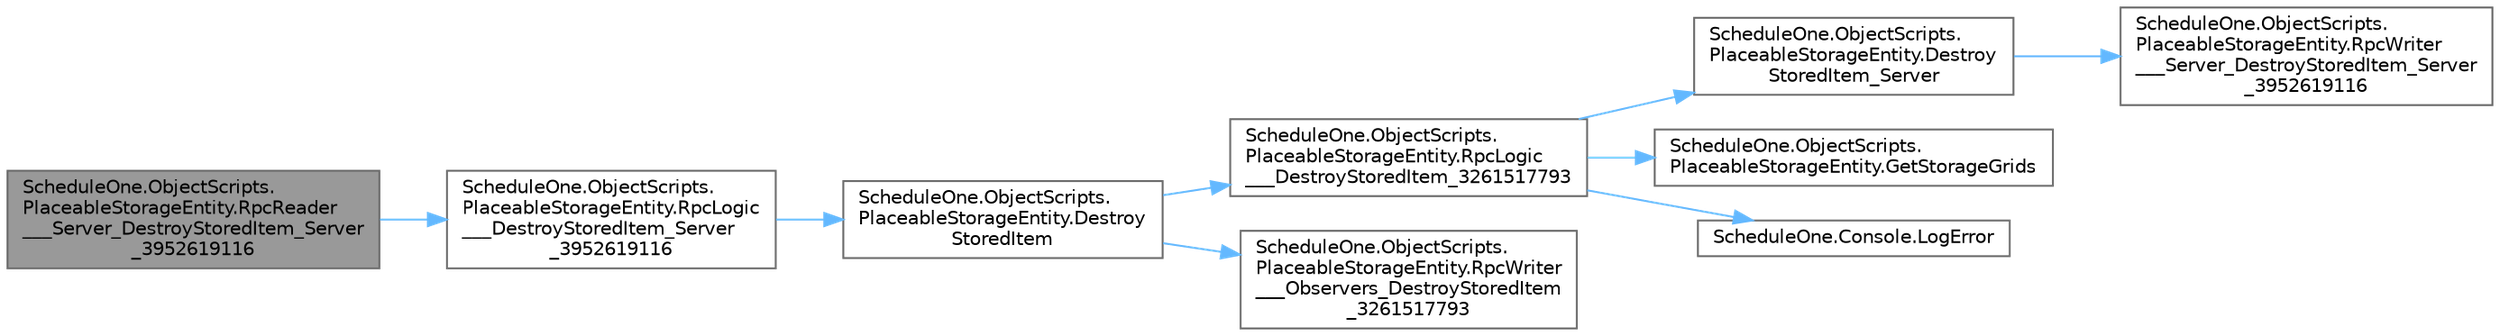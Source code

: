 digraph "ScheduleOne.ObjectScripts.PlaceableStorageEntity.RpcReader___Server_DestroyStoredItem_Server_3952619116"
{
 // LATEX_PDF_SIZE
  bgcolor="transparent";
  edge [fontname=Helvetica,fontsize=10,labelfontname=Helvetica,labelfontsize=10];
  node [fontname=Helvetica,fontsize=10,shape=box,height=0.2,width=0.4];
  rankdir="LR";
  Node1 [id="Node000001",label="ScheduleOne.ObjectScripts.\lPlaceableStorageEntity.RpcReader\l___Server_DestroyStoredItem_Server\l_3952619116",height=0.2,width=0.4,color="gray40", fillcolor="grey60", style="filled", fontcolor="black",tooltip=" "];
  Node1 -> Node2 [id="edge1_Node000001_Node000002",color="steelblue1",style="solid",tooltip=" "];
  Node2 [id="Node000002",label="ScheduleOne.ObjectScripts.\lPlaceableStorageEntity.RpcLogic\l___DestroyStoredItem_Server\l_3952619116",height=0.2,width=0.4,color="grey40", fillcolor="white", style="filled",URL="$class_schedule_one_1_1_object_scripts_1_1_placeable_storage_entity.html#a6f26a70421d784efcab4ea986b892a5b",tooltip=" "];
  Node2 -> Node3 [id="edge2_Node000002_Node000003",color="steelblue1",style="solid",tooltip=" "];
  Node3 [id="Node000003",label="ScheduleOne.ObjectScripts.\lPlaceableStorageEntity.Destroy\lStoredItem",height=0.2,width=0.4,color="grey40", fillcolor="white", style="filled",URL="$class_schedule_one_1_1_object_scripts_1_1_placeable_storage_entity.html#ac29bce0bf77756aa1ae9a6cbbfb8698a",tooltip=" "];
  Node3 -> Node4 [id="edge3_Node000003_Node000004",color="steelblue1",style="solid",tooltip=" "];
  Node4 [id="Node000004",label="ScheduleOne.ObjectScripts.\lPlaceableStorageEntity.RpcLogic\l___DestroyStoredItem_3261517793",height=0.2,width=0.4,color="grey40", fillcolor="white", style="filled",URL="$class_schedule_one_1_1_object_scripts_1_1_placeable_storage_entity.html#a725bf6d2fadc206c77d31850c605a716",tooltip=" "];
  Node4 -> Node5 [id="edge4_Node000004_Node000005",color="steelblue1",style="solid",tooltip=" "];
  Node5 [id="Node000005",label="ScheduleOne.ObjectScripts.\lPlaceableStorageEntity.Destroy\lStoredItem_Server",height=0.2,width=0.4,color="grey40", fillcolor="white", style="filled",URL="$class_schedule_one_1_1_object_scripts_1_1_placeable_storage_entity.html#a8507f072fe8b36ecd42e07fc1ef7b579",tooltip=" "];
  Node5 -> Node6 [id="edge5_Node000005_Node000006",color="steelblue1",style="solid",tooltip=" "];
  Node6 [id="Node000006",label="ScheduleOne.ObjectScripts.\lPlaceableStorageEntity.RpcWriter\l___Server_DestroyStoredItem_Server\l_3952619116",height=0.2,width=0.4,color="grey40", fillcolor="white", style="filled",URL="$class_schedule_one_1_1_object_scripts_1_1_placeable_storage_entity.html#ae01500e1bdb96470ac8f55bc1153a7e5",tooltip=" "];
  Node4 -> Node7 [id="edge6_Node000004_Node000007",color="steelblue1",style="solid",tooltip=" "];
  Node7 [id="Node000007",label="ScheduleOne.ObjectScripts.\lPlaceableStorageEntity.GetStorageGrids",height=0.2,width=0.4,color="grey40", fillcolor="white", style="filled",URL="$class_schedule_one_1_1_object_scripts_1_1_placeable_storage_entity.html#a2ab3c3a2f42ee221e0014394d0b702ed",tooltip=" "];
  Node4 -> Node8 [id="edge7_Node000004_Node000008",color="steelblue1",style="solid",tooltip=" "];
  Node8 [id="Node000008",label="ScheduleOne.Console.LogError",height=0.2,width=0.4,color="grey40", fillcolor="white", style="filled",URL="$class_schedule_one_1_1_console.html#af815c154f3082a5bf25f62c7cc93fad2",tooltip=" "];
  Node3 -> Node9 [id="edge8_Node000003_Node000009",color="steelblue1",style="solid",tooltip=" "];
  Node9 [id="Node000009",label="ScheduleOne.ObjectScripts.\lPlaceableStorageEntity.RpcWriter\l___Observers_DestroyStoredItem\l_3261517793",height=0.2,width=0.4,color="grey40", fillcolor="white", style="filled",URL="$class_schedule_one_1_1_object_scripts_1_1_placeable_storage_entity.html#a333d29480ba84f2bd13ac65935659a6b",tooltip=" "];
}
